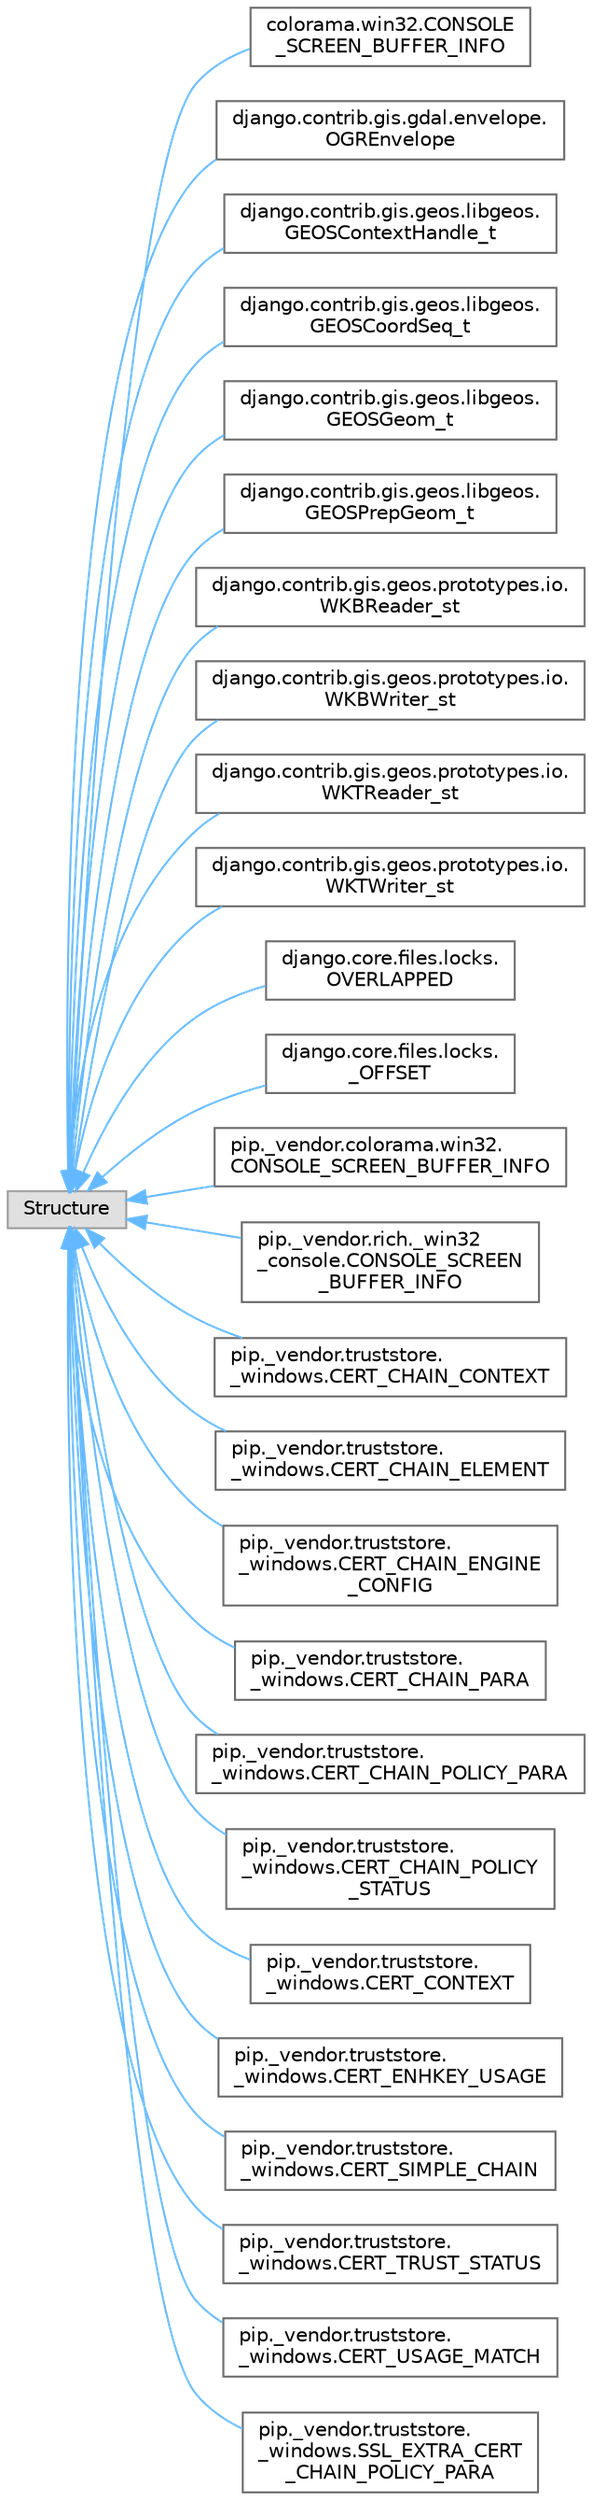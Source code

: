 digraph "Graphical Class Hierarchy"
{
 // LATEX_PDF_SIZE
  bgcolor="transparent";
  edge [fontname=Helvetica,fontsize=10,labelfontname=Helvetica,labelfontsize=10];
  node [fontname=Helvetica,fontsize=10,shape=box,height=0.2,width=0.4];
  rankdir="LR";
  Node0 [id="Node000000",label="Structure",height=0.2,width=0.4,color="grey60", fillcolor="#E0E0E0", style="filled",tooltip=" "];
  Node0 -> Node1 [id="edge4259_Node000000_Node000001",dir="back",color="steelblue1",style="solid",tooltip=" "];
  Node1 [id="Node000001",label="colorama.win32.CONSOLE\l_SCREEN_BUFFER_INFO",height=0.2,width=0.4,color="grey40", fillcolor="white", style="filled",URL="$classcolorama_1_1win32_1_1_c_o_n_s_o_l_e___s_c_r_e_e_n___b_u_f_f_e_r___i_n_f_o.html",tooltip=" "];
  Node0 -> Node2 [id="edge4260_Node000000_Node000002",dir="back",color="steelblue1",style="solid",tooltip=" "];
  Node2 [id="Node000002",label="django.contrib.gis.gdal.envelope.\lOGREnvelope",height=0.2,width=0.4,color="grey40", fillcolor="white", style="filled",URL="$classdjango_1_1contrib_1_1gis_1_1gdal_1_1envelope_1_1_o_g_r_envelope.html",tooltip=" "];
  Node0 -> Node3 [id="edge4261_Node000000_Node000003",dir="back",color="steelblue1",style="solid",tooltip=" "];
  Node3 [id="Node000003",label="django.contrib.gis.geos.libgeos.\lGEOSContextHandle_t",height=0.2,width=0.4,color="grey40", fillcolor="white", style="filled",URL="$classdjango_1_1contrib_1_1gis_1_1geos_1_1libgeos_1_1_g_e_o_s_context_handle__t.html",tooltip=" "];
  Node0 -> Node4 [id="edge4262_Node000000_Node000004",dir="back",color="steelblue1",style="solid",tooltip=" "];
  Node4 [id="Node000004",label="django.contrib.gis.geos.libgeos.\lGEOSCoordSeq_t",height=0.2,width=0.4,color="grey40", fillcolor="white", style="filled",URL="$classdjango_1_1contrib_1_1gis_1_1geos_1_1libgeos_1_1_g_e_o_s_coord_seq__t.html",tooltip=" "];
  Node0 -> Node5 [id="edge4263_Node000000_Node000005",dir="back",color="steelblue1",style="solid",tooltip=" "];
  Node5 [id="Node000005",label="django.contrib.gis.geos.libgeos.\lGEOSGeom_t",height=0.2,width=0.4,color="grey40", fillcolor="white", style="filled",URL="$classdjango_1_1contrib_1_1gis_1_1geos_1_1libgeos_1_1_g_e_o_s_geom__t.html",tooltip=" "];
  Node0 -> Node6 [id="edge4264_Node000000_Node000006",dir="back",color="steelblue1",style="solid",tooltip=" "];
  Node6 [id="Node000006",label="django.contrib.gis.geos.libgeos.\lGEOSPrepGeom_t",height=0.2,width=0.4,color="grey40", fillcolor="white", style="filled",URL="$classdjango_1_1contrib_1_1gis_1_1geos_1_1libgeos_1_1_g_e_o_s_prep_geom__t.html",tooltip=" "];
  Node0 -> Node7 [id="edge4265_Node000000_Node000007",dir="back",color="steelblue1",style="solid",tooltip=" "];
  Node7 [id="Node000007",label="django.contrib.gis.geos.prototypes.io.\lWKBReader_st",height=0.2,width=0.4,color="grey40", fillcolor="white", style="filled",URL="$classdjango_1_1contrib_1_1gis_1_1geos_1_1prototypes_1_1io_1_1_w_k_b_reader__st.html",tooltip=" "];
  Node0 -> Node8 [id="edge4266_Node000000_Node000008",dir="back",color="steelblue1",style="solid",tooltip=" "];
  Node8 [id="Node000008",label="django.contrib.gis.geos.prototypes.io.\lWKBWriter_st",height=0.2,width=0.4,color="grey40", fillcolor="white", style="filled",URL="$classdjango_1_1contrib_1_1gis_1_1geos_1_1prototypes_1_1io_1_1_w_k_b_writer__st.html",tooltip=" "];
  Node0 -> Node9 [id="edge4267_Node000000_Node000009",dir="back",color="steelblue1",style="solid",tooltip=" "];
  Node9 [id="Node000009",label="django.contrib.gis.geos.prototypes.io.\lWKTReader_st",height=0.2,width=0.4,color="grey40", fillcolor="white", style="filled",URL="$classdjango_1_1contrib_1_1gis_1_1geos_1_1prototypes_1_1io_1_1_w_k_t_reader__st.html",tooltip=" "];
  Node0 -> Node10 [id="edge4268_Node000000_Node000010",dir="back",color="steelblue1",style="solid",tooltip=" "];
  Node10 [id="Node000010",label="django.contrib.gis.geos.prototypes.io.\lWKTWriter_st",height=0.2,width=0.4,color="grey40", fillcolor="white", style="filled",URL="$classdjango_1_1contrib_1_1gis_1_1geos_1_1prototypes_1_1io_1_1_w_k_t_writer__st.html",tooltip=" "];
  Node0 -> Node11 [id="edge4269_Node000000_Node000011",dir="back",color="steelblue1",style="solid",tooltip=" "];
  Node11 [id="Node000011",label="django.core.files.locks.\lOVERLAPPED",height=0.2,width=0.4,color="grey40", fillcolor="white", style="filled",URL="$classdjango_1_1core_1_1files_1_1locks_1_1_o_v_e_r_l_a_p_p_e_d.html",tooltip=" "];
  Node0 -> Node12 [id="edge4270_Node000000_Node000012",dir="back",color="steelblue1",style="solid",tooltip=" "];
  Node12 [id="Node000012",label="django.core.files.locks.\l_OFFSET",height=0.2,width=0.4,color="grey40", fillcolor="white", style="filled",URL="$classdjango_1_1core_1_1files_1_1locks_1_1___o_f_f_s_e_t.html",tooltip=" "];
  Node0 -> Node13 [id="edge4271_Node000000_Node000013",dir="back",color="steelblue1",style="solid",tooltip=" "];
  Node13 [id="Node000013",label="pip._vendor.colorama.win32.\lCONSOLE_SCREEN_BUFFER_INFO",height=0.2,width=0.4,color="grey40", fillcolor="white", style="filled",URL="$classpip_1_1__vendor_1_1colorama_1_1win32_1_1_c_o_n_s_o_l_e___s_c_r_e_e_n___b_u_f_f_e_r___i_n_f_o.html",tooltip=" "];
  Node0 -> Node14 [id="edge4272_Node000000_Node000014",dir="back",color="steelblue1",style="solid",tooltip=" "];
  Node14 [id="Node000014",label="pip._vendor.rich._win32\l_console.CONSOLE_SCREEN\l_BUFFER_INFO",height=0.2,width=0.4,color="grey40", fillcolor="white", style="filled",URL="$classpip_1_1__vendor_1_1rich_1_1__win32__console_1_1_c_o_n_s_o_l_e___s_c_r_e_e_n___b_u_f_f_e_r___i_n_f_o.html",tooltip=" "];
  Node0 -> Node15 [id="edge4273_Node000000_Node000015",dir="back",color="steelblue1",style="solid",tooltip=" "];
  Node15 [id="Node000015",label="pip._vendor.truststore.\l_windows.CERT_CHAIN_CONTEXT",height=0.2,width=0.4,color="grey40", fillcolor="white", style="filled",URL="$classpip_1_1__vendor_1_1truststore_1_1__windows_1_1_c_e_r_t___c_h_a_i_n___c_o_n_t_e_x_t.html",tooltip=" "];
  Node0 -> Node16 [id="edge4274_Node000000_Node000016",dir="back",color="steelblue1",style="solid",tooltip=" "];
  Node16 [id="Node000016",label="pip._vendor.truststore.\l_windows.CERT_CHAIN_ELEMENT",height=0.2,width=0.4,color="grey40", fillcolor="white", style="filled",URL="$classpip_1_1__vendor_1_1truststore_1_1__windows_1_1_c_e_r_t___c_h_a_i_n___e_l_e_m_e_n_t.html",tooltip=" "];
  Node0 -> Node17 [id="edge4275_Node000000_Node000017",dir="back",color="steelblue1",style="solid",tooltip=" "];
  Node17 [id="Node000017",label="pip._vendor.truststore.\l_windows.CERT_CHAIN_ENGINE\l_CONFIG",height=0.2,width=0.4,color="grey40", fillcolor="white", style="filled",URL="$classpip_1_1__vendor_1_1truststore_1_1__windows_1_1_c_e_r_t___c_h_a_i_n___e_n_g_i_n_e___c_o_n_f_i_g.html",tooltip=" "];
  Node0 -> Node18 [id="edge4276_Node000000_Node000018",dir="back",color="steelblue1",style="solid",tooltip=" "];
  Node18 [id="Node000018",label="pip._vendor.truststore.\l_windows.CERT_CHAIN_PARA",height=0.2,width=0.4,color="grey40", fillcolor="white", style="filled",URL="$classpip_1_1__vendor_1_1truststore_1_1__windows_1_1_c_e_r_t___c_h_a_i_n___p_a_r_a.html",tooltip=" "];
  Node0 -> Node19 [id="edge4277_Node000000_Node000019",dir="back",color="steelblue1",style="solid",tooltip=" "];
  Node19 [id="Node000019",label="pip._vendor.truststore.\l_windows.CERT_CHAIN_POLICY_PARA",height=0.2,width=0.4,color="grey40", fillcolor="white", style="filled",URL="$classpip_1_1__vendor_1_1truststore_1_1__windows_1_1_c_e_r_t___c_h_a_i_n___p_o_l_i_c_y___p_a_r_a.html",tooltip=" "];
  Node0 -> Node20 [id="edge4278_Node000000_Node000020",dir="back",color="steelblue1",style="solid",tooltip=" "];
  Node20 [id="Node000020",label="pip._vendor.truststore.\l_windows.CERT_CHAIN_POLICY\l_STATUS",height=0.2,width=0.4,color="grey40", fillcolor="white", style="filled",URL="$classpip_1_1__vendor_1_1truststore_1_1__windows_1_1_c_e_r_t___c_h_a_i_n___p_o_l_i_c_y___s_t_a_t_u_s.html",tooltip=" "];
  Node0 -> Node21 [id="edge4279_Node000000_Node000021",dir="back",color="steelblue1",style="solid",tooltip=" "];
  Node21 [id="Node000021",label="pip._vendor.truststore.\l_windows.CERT_CONTEXT",height=0.2,width=0.4,color="grey40", fillcolor="white", style="filled",URL="$classpip_1_1__vendor_1_1truststore_1_1__windows_1_1_c_e_r_t___c_o_n_t_e_x_t.html",tooltip=" "];
  Node0 -> Node22 [id="edge4280_Node000000_Node000022",dir="back",color="steelblue1",style="solid",tooltip=" "];
  Node22 [id="Node000022",label="pip._vendor.truststore.\l_windows.CERT_ENHKEY_USAGE",height=0.2,width=0.4,color="grey40", fillcolor="white", style="filled",URL="$classpip_1_1__vendor_1_1truststore_1_1__windows_1_1_c_e_r_t___e_n_h_k_e_y___u_s_a_g_e.html",tooltip=" "];
  Node0 -> Node23 [id="edge4281_Node000000_Node000023",dir="back",color="steelblue1",style="solid",tooltip=" "];
  Node23 [id="Node000023",label="pip._vendor.truststore.\l_windows.CERT_SIMPLE_CHAIN",height=0.2,width=0.4,color="grey40", fillcolor="white", style="filled",URL="$classpip_1_1__vendor_1_1truststore_1_1__windows_1_1_c_e_r_t___s_i_m_p_l_e___c_h_a_i_n.html",tooltip=" "];
  Node0 -> Node24 [id="edge4282_Node000000_Node000024",dir="back",color="steelblue1",style="solid",tooltip=" "];
  Node24 [id="Node000024",label="pip._vendor.truststore.\l_windows.CERT_TRUST_STATUS",height=0.2,width=0.4,color="grey40", fillcolor="white", style="filled",URL="$classpip_1_1__vendor_1_1truststore_1_1__windows_1_1_c_e_r_t___t_r_u_s_t___s_t_a_t_u_s.html",tooltip=" "];
  Node0 -> Node25 [id="edge4283_Node000000_Node000025",dir="back",color="steelblue1",style="solid",tooltip=" "];
  Node25 [id="Node000025",label="pip._vendor.truststore.\l_windows.CERT_USAGE_MATCH",height=0.2,width=0.4,color="grey40", fillcolor="white", style="filled",URL="$classpip_1_1__vendor_1_1truststore_1_1__windows_1_1_c_e_r_t___u_s_a_g_e___m_a_t_c_h.html",tooltip=" "];
  Node0 -> Node26 [id="edge4284_Node000000_Node000026",dir="back",color="steelblue1",style="solid",tooltip=" "];
  Node26 [id="Node000026",label="pip._vendor.truststore.\l_windows.SSL_EXTRA_CERT\l_CHAIN_POLICY_PARA",height=0.2,width=0.4,color="grey40", fillcolor="white", style="filled",URL="$classpip_1_1__vendor_1_1truststore_1_1__windows_1_1_s_s_l___e_x_t_r_a___c_e_r_t___c_h_a_i_n___p_o_l_i_c_y___p_a_r_a.html",tooltip=" "];
}
